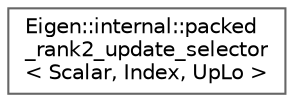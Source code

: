 digraph "类继承关系图"
{
 // LATEX_PDF_SIZE
  bgcolor="transparent";
  edge [fontname=Helvetica,fontsize=10,labelfontname=Helvetica,labelfontsize=10];
  node [fontname=Helvetica,fontsize=10,shape=box,height=0.2,width=0.4];
  rankdir="LR";
  Node0 [id="Node000000",label="Eigen::internal::packed\l_rank2_update_selector\l\< Scalar, Index, UpLo \>",height=0.2,width=0.4,color="grey40", fillcolor="white", style="filled",URL="$struct_eigen_1_1internal_1_1packed__rank2__update__selector.html",tooltip=" "];
}
